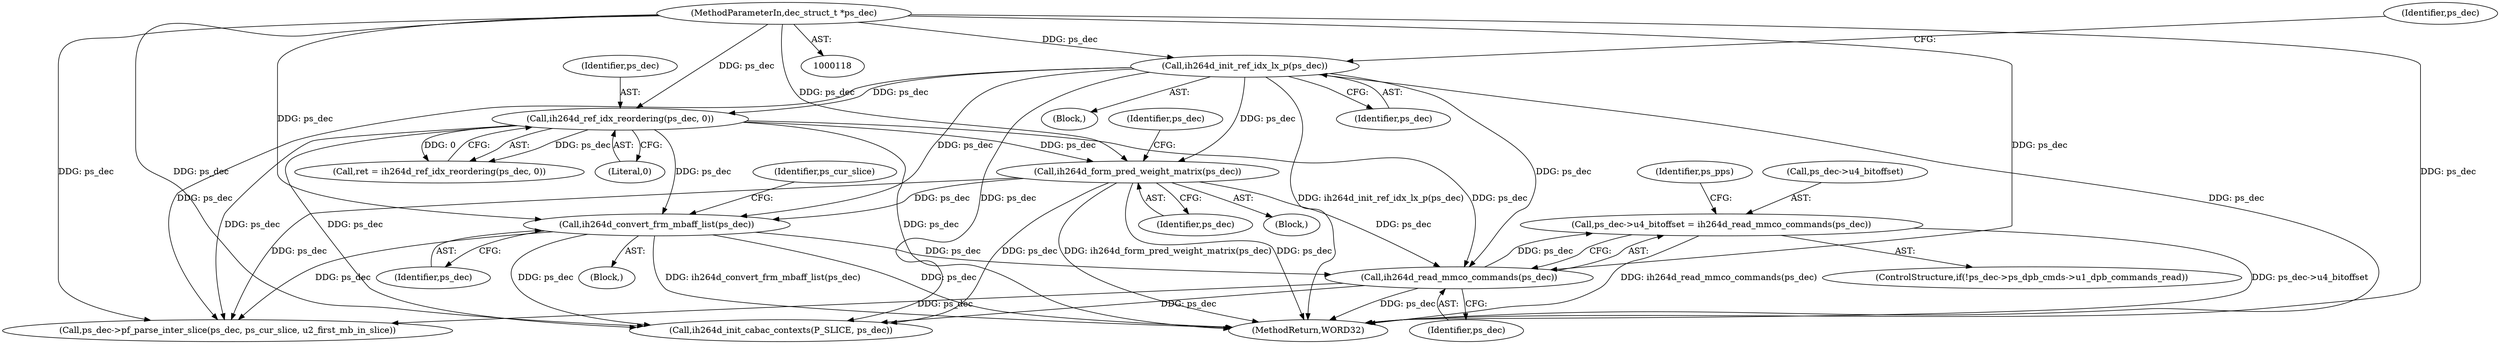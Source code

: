digraph "0_Android_943323f1d9d3dd5c2634deb26cbe72343ca6b3db_2@API" {
"1000727" [label="(Call,ps_dec->u4_bitoffset = ih264d_read_mmco_commands(ps_dec))"];
"1000731" [label="(Call,ih264d_read_mmco_commands(ps_dec))"];
"1000382" [label="(Call,ih264d_ref_idx_reordering(ps_dec, 0))"];
"1000339" [label="(Call,ih264d_init_ref_idx_lx_p(ps_dec))"];
"1000119" [label="(MethodParameterIn,dec_struct_t *ps_dec)"];
"1000711" [label="(Call,ih264d_convert_frm_mbaff_list(ps_dec))"];
"1000668" [label="(Call,ih264d_form_pred_weight_matrix(ps_dec))"];
"1000732" [label="(Identifier,ps_dec)"];
"1000720" [label="(ControlStructure,if(!ps_dec->ps_dpb_cmds->u1_dpb_commands_read))"];
"1000711" [label="(Call,ih264d_convert_frm_mbaff_list(ps_dec))"];
"1000340" [label="(Identifier,ps_dec)"];
"1001025" [label="(MethodReturn,WORD32)"];
"1000344" [label="(Identifier,ps_dec)"];
"1000656" [label="(Block,)"];
"1000119" [label="(MethodParameterIn,dec_struct_t *ps_dec)"];
"1001013" [label="(Call,ps_dec->pf_parse_inter_slice(ps_dec, ps_cur_slice, u2_first_mb_in_slice))"];
"1000710" [label="(Block,)"];
"1000668" [label="(Call,ih264d_form_pred_weight_matrix(ps_dec))"];
"1000712" [label="(Identifier,ps_dec)"];
"1000716" [label="(Identifier,ps_cur_slice)"];
"1000338" [label="(Block,)"];
"1000727" [label="(Call,ps_dec->u4_bitoffset = ih264d_read_mmco_commands(ps_dec))"];
"1000383" [label="(Identifier,ps_dec)"];
"1000382" [label="(Call,ih264d_ref_idx_reordering(ps_dec, 0))"];
"1000949" [label="(Call,ih264d_init_cabac_contexts(P_SLICE, ps_dec))"];
"1000669" [label="(Identifier,ps_dec)"];
"1000672" [label="(Identifier,ps_dec)"];
"1000744" [label="(Identifier,ps_pps)"];
"1000731" [label="(Call,ih264d_read_mmco_commands(ps_dec))"];
"1000728" [label="(Call,ps_dec->u4_bitoffset)"];
"1000380" [label="(Call,ret = ih264d_ref_idx_reordering(ps_dec, 0))"];
"1000384" [label="(Literal,0)"];
"1000339" [label="(Call,ih264d_init_ref_idx_lx_p(ps_dec))"];
"1000727" -> "1000720"  [label="AST: "];
"1000727" -> "1000731"  [label="CFG: "];
"1000728" -> "1000727"  [label="AST: "];
"1000731" -> "1000727"  [label="AST: "];
"1000744" -> "1000727"  [label="CFG: "];
"1000727" -> "1001025"  [label="DDG: ih264d_read_mmco_commands(ps_dec)"];
"1000727" -> "1001025"  [label="DDG: ps_dec->u4_bitoffset"];
"1000731" -> "1000727"  [label="DDG: ps_dec"];
"1000731" -> "1000732"  [label="CFG: "];
"1000732" -> "1000731"  [label="AST: "];
"1000731" -> "1001025"  [label="DDG: ps_dec"];
"1000382" -> "1000731"  [label="DDG: ps_dec"];
"1000711" -> "1000731"  [label="DDG: ps_dec"];
"1000339" -> "1000731"  [label="DDG: ps_dec"];
"1000668" -> "1000731"  [label="DDG: ps_dec"];
"1000119" -> "1000731"  [label="DDG: ps_dec"];
"1000731" -> "1000949"  [label="DDG: ps_dec"];
"1000731" -> "1001013"  [label="DDG: ps_dec"];
"1000382" -> "1000380"  [label="AST: "];
"1000382" -> "1000384"  [label="CFG: "];
"1000383" -> "1000382"  [label="AST: "];
"1000384" -> "1000382"  [label="AST: "];
"1000380" -> "1000382"  [label="CFG: "];
"1000382" -> "1001025"  [label="DDG: ps_dec"];
"1000382" -> "1000380"  [label="DDG: ps_dec"];
"1000382" -> "1000380"  [label="DDG: 0"];
"1000339" -> "1000382"  [label="DDG: ps_dec"];
"1000119" -> "1000382"  [label="DDG: ps_dec"];
"1000382" -> "1000668"  [label="DDG: ps_dec"];
"1000382" -> "1000711"  [label="DDG: ps_dec"];
"1000382" -> "1000949"  [label="DDG: ps_dec"];
"1000382" -> "1001013"  [label="DDG: ps_dec"];
"1000339" -> "1000338"  [label="AST: "];
"1000339" -> "1000340"  [label="CFG: "];
"1000340" -> "1000339"  [label="AST: "];
"1000344" -> "1000339"  [label="CFG: "];
"1000339" -> "1001025"  [label="DDG: ih264d_init_ref_idx_lx_p(ps_dec)"];
"1000339" -> "1001025"  [label="DDG: ps_dec"];
"1000119" -> "1000339"  [label="DDG: ps_dec"];
"1000339" -> "1000668"  [label="DDG: ps_dec"];
"1000339" -> "1000711"  [label="DDG: ps_dec"];
"1000339" -> "1000949"  [label="DDG: ps_dec"];
"1000339" -> "1001013"  [label="DDG: ps_dec"];
"1000119" -> "1000118"  [label="AST: "];
"1000119" -> "1001025"  [label="DDG: ps_dec"];
"1000119" -> "1000668"  [label="DDG: ps_dec"];
"1000119" -> "1000711"  [label="DDG: ps_dec"];
"1000119" -> "1000949"  [label="DDG: ps_dec"];
"1000119" -> "1001013"  [label="DDG: ps_dec"];
"1000711" -> "1000710"  [label="AST: "];
"1000711" -> "1000712"  [label="CFG: "];
"1000712" -> "1000711"  [label="AST: "];
"1000716" -> "1000711"  [label="CFG: "];
"1000711" -> "1001025"  [label="DDG: ih264d_convert_frm_mbaff_list(ps_dec)"];
"1000711" -> "1001025"  [label="DDG: ps_dec"];
"1000668" -> "1000711"  [label="DDG: ps_dec"];
"1000711" -> "1000949"  [label="DDG: ps_dec"];
"1000711" -> "1001013"  [label="DDG: ps_dec"];
"1000668" -> "1000656"  [label="AST: "];
"1000668" -> "1000669"  [label="CFG: "];
"1000669" -> "1000668"  [label="AST: "];
"1000672" -> "1000668"  [label="CFG: "];
"1000668" -> "1001025"  [label="DDG: ih264d_form_pred_weight_matrix(ps_dec)"];
"1000668" -> "1001025"  [label="DDG: ps_dec"];
"1000668" -> "1000949"  [label="DDG: ps_dec"];
"1000668" -> "1001013"  [label="DDG: ps_dec"];
}
